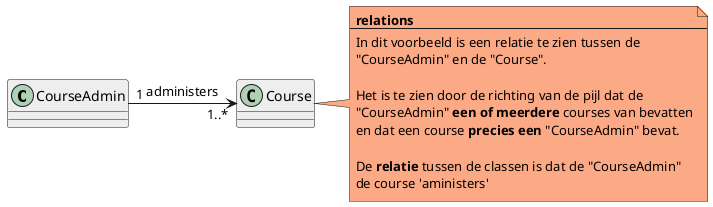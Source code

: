 @startuml
'https://plantuml.com/class-diagram


class class1 as "CourseAdmin" #EEEEEE
class class2 as "Course" #EEEEEE
class1 "1   " -right-> "1..*" class2 : administers


note right of class2 #FCA985
    **relations**
    --
    In dit voorbeeld is een relatie te zien tussen de
    "CourseAdmin" en de "Course".

    Het is te zien door de richting van de pijl dat de
    "CourseAdmin" **een of meerdere** courses van bevatten
    en dat een course **precies een** "CourseAdmin" bevat.

    De **relatie** tussen de classen is dat de "CourseAdmin"
    de course 'aministers'
end note
@enduml